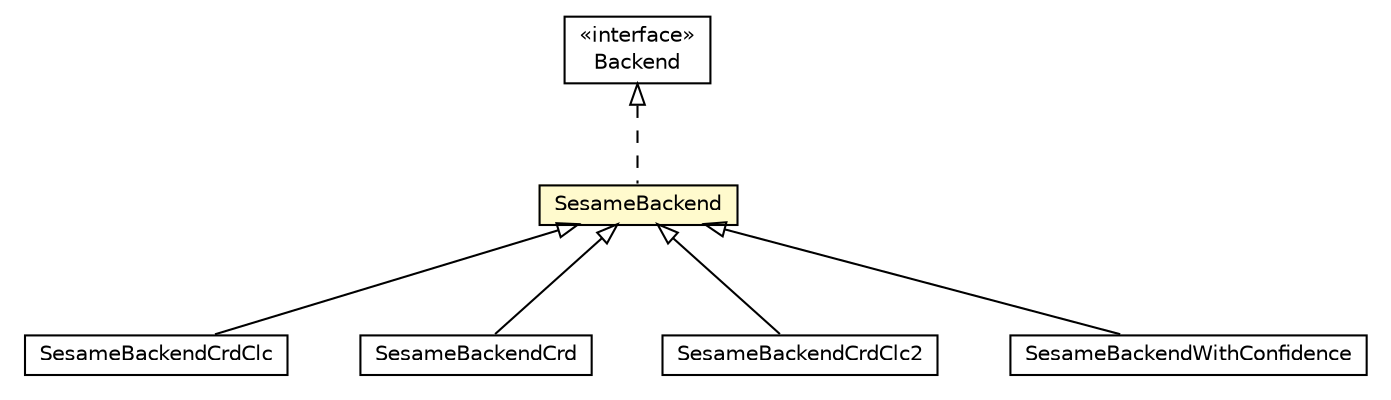 #!/usr/local/bin/dot
#
# Class diagram 
# Generated by UMLGraph version R5_6-24-gf6e263 (http://www.umlgraph.org/)
#

digraph G {
	edge [fontname="Helvetica",fontsize=10,labelfontname="Helvetica",labelfontsize=10];
	node [fontname="Helvetica",fontsize=10,shape=plaintext];
	nodesep=0.25;
	ranksep=0.5;
	// org.universAAL.context.che.database.Backend
	c7480497 [label=<<table title="org.universAAL.context.che.database.Backend" border="0" cellborder="1" cellspacing="0" cellpadding="2" port="p" href="../Backend.html">
		<tr><td><table border="0" cellspacing="0" cellpadding="1">
<tr><td align="center" balign="center"> &#171;interface&#187; </td></tr>
<tr><td align="center" balign="center"> Backend </td></tr>
		</table></td></tr>
		</table>>, URL="../Backend.html", fontname="Helvetica", fontcolor="black", fontsize=10.0];
	// org.universAAL.context.che.database.impl.SesameBackendCrdClc
	c7480499 [label=<<table title="org.universAAL.context.che.database.impl.SesameBackendCrdClc" border="0" cellborder="1" cellspacing="0" cellpadding="2" port="p" href="./SesameBackendCrdClc.html">
		<tr><td><table border="0" cellspacing="0" cellpadding="1">
<tr><td align="center" balign="center"> SesameBackendCrdClc </td></tr>
		</table></td></tr>
		</table>>, URL="./SesameBackendCrdClc.html", fontname="Helvetica", fontcolor="black", fontsize=10.0];
	// org.universAAL.context.che.database.impl.SesameBackendCrd
	c7480500 [label=<<table title="org.universAAL.context.che.database.impl.SesameBackendCrd" border="0" cellborder="1" cellspacing="0" cellpadding="2" port="p" href="./SesameBackendCrd.html">
		<tr><td><table border="0" cellspacing="0" cellpadding="1">
<tr><td align="center" balign="center"> SesameBackendCrd </td></tr>
		</table></td></tr>
		</table>>, URL="./SesameBackendCrd.html", fontname="Helvetica", fontcolor="black", fontsize=10.0];
	// org.universAAL.context.che.database.impl.SesameBackendCrdClc2
	c7480501 [label=<<table title="org.universAAL.context.che.database.impl.SesameBackendCrdClc2" border="0" cellborder="1" cellspacing="0" cellpadding="2" port="p" href="./SesameBackendCrdClc2.html">
		<tr><td><table border="0" cellspacing="0" cellpadding="1">
<tr><td align="center" balign="center"> SesameBackendCrdClc2 </td></tr>
		</table></td></tr>
		</table>>, URL="./SesameBackendCrdClc2.html", fontname="Helvetica", fontcolor="black", fontsize=10.0];
	// org.universAAL.context.che.database.impl.SesameBackend
	c7480505 [label=<<table title="org.universAAL.context.che.database.impl.SesameBackend" border="0" cellborder="1" cellspacing="0" cellpadding="2" port="p" bgcolor="lemonChiffon" href="./SesameBackend.html">
		<tr><td><table border="0" cellspacing="0" cellpadding="1">
<tr><td align="center" balign="center"> SesameBackend </td></tr>
		</table></td></tr>
		</table>>, URL="./SesameBackend.html", fontname="Helvetica", fontcolor="black", fontsize=10.0];
	// org.universAAL.context.che.database.impl.SesameBackendWithConfidence
	c7480506 [label=<<table title="org.universAAL.context.che.database.impl.SesameBackendWithConfidence" border="0" cellborder="1" cellspacing="0" cellpadding="2" port="p" href="./SesameBackendWithConfidence.html">
		<tr><td><table border="0" cellspacing="0" cellpadding="1">
<tr><td align="center" balign="center"> SesameBackendWithConfidence </td></tr>
		</table></td></tr>
		</table>>, URL="./SesameBackendWithConfidence.html", fontname="Helvetica", fontcolor="black", fontsize=10.0];
	//org.universAAL.context.che.database.impl.SesameBackendCrdClc extends org.universAAL.context.che.database.impl.SesameBackend
	c7480505:p -> c7480499:p [dir=back,arrowtail=empty];
	//org.universAAL.context.che.database.impl.SesameBackendCrd extends org.universAAL.context.che.database.impl.SesameBackend
	c7480505:p -> c7480500:p [dir=back,arrowtail=empty];
	//org.universAAL.context.che.database.impl.SesameBackendCrdClc2 extends org.universAAL.context.che.database.impl.SesameBackend
	c7480505:p -> c7480501:p [dir=back,arrowtail=empty];
	//org.universAAL.context.che.database.impl.SesameBackend implements org.universAAL.context.che.database.Backend
	c7480497:p -> c7480505:p [dir=back,arrowtail=empty,style=dashed];
	//org.universAAL.context.che.database.impl.SesameBackendWithConfidence extends org.universAAL.context.che.database.impl.SesameBackend
	c7480505:p -> c7480506:p [dir=back,arrowtail=empty];
}


